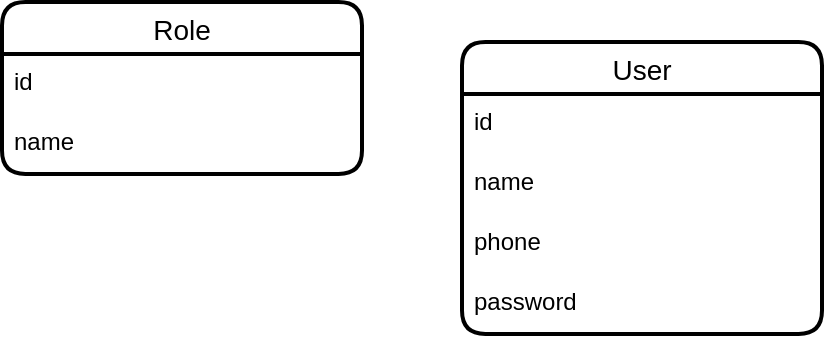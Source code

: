 <mxfile version="24.5.5" type="github">
  <diagram name="Страница — 1" id="V5JiSj_Rh7o43LOnUr3H">
    <mxGraphModel dx="2790" dy="614" grid="1" gridSize="10" guides="1" tooltips="1" connect="1" arrows="1" fold="1" page="1" pageScale="1" pageWidth="827" pageHeight="1169" math="0" shadow="0">
      <root>
        <mxCell id="0" />
        <mxCell id="1" parent="0" />
        <mxCell id="bqwLV_UvMLzOqP7b5uIp-1" value="User" style="swimlane;fontStyle=0;childLayout=stackLayout;horizontal=1;startSize=26;horizontalStack=0;resizeParent=1;resizeParentMax=0;resizeLast=0;collapsible=1;marginBottom=0;align=center;fontSize=14;strokeWidth=2;rounded=1;shadow=0;glass=0;swimlaneLine=1;labelBackgroundColor=none;labelBorderColor=none;textShadow=0;" vertex="1" parent="1">
          <mxGeometry x="-660" y="420" width="180" height="146" as="geometry" />
        </mxCell>
        <mxCell id="bqwLV_UvMLzOqP7b5uIp-2" value="id" style="text;strokeColor=none;fillColor=none;spacingLeft=4;spacingRight=4;overflow=hidden;rotatable=0;points=[[0,0.5],[1,0.5]];portConstraint=eastwest;fontSize=12;whiteSpace=wrap;html=1;" vertex="1" parent="bqwLV_UvMLzOqP7b5uIp-1">
          <mxGeometry y="26" width="180" height="30" as="geometry" />
        </mxCell>
        <mxCell id="bqwLV_UvMLzOqP7b5uIp-3" value="name" style="text;strokeColor=none;fillColor=none;spacingLeft=4;spacingRight=4;overflow=hidden;rotatable=0;points=[[0,0.5],[1,0.5]];portConstraint=eastwest;fontSize=12;whiteSpace=wrap;html=1;" vertex="1" parent="bqwLV_UvMLzOqP7b5uIp-1">
          <mxGeometry y="56" width="180" height="30" as="geometry" />
        </mxCell>
        <mxCell id="bqwLV_UvMLzOqP7b5uIp-4" value="phone" style="text;strokeColor=none;fillColor=none;spacingLeft=4;spacingRight=4;overflow=hidden;rotatable=0;points=[[0,0.5],[1,0.5]];portConstraint=eastwest;fontSize=12;whiteSpace=wrap;html=1;" vertex="1" parent="bqwLV_UvMLzOqP7b5uIp-1">
          <mxGeometry y="86" width="180" height="30" as="geometry" />
        </mxCell>
        <mxCell id="bqwLV_UvMLzOqP7b5uIp-5" value="password" style="text;strokeColor=none;fillColor=none;spacingLeft=4;spacingRight=4;overflow=hidden;rotatable=0;points=[[0,0.5],[1,0.5]];portConstraint=eastwest;fontSize=12;whiteSpace=wrap;html=1;" vertex="1" parent="bqwLV_UvMLzOqP7b5uIp-1">
          <mxGeometry y="116" width="180" height="30" as="geometry" />
        </mxCell>
        <mxCell id="bqwLV_UvMLzOqP7b5uIp-7" value="Role" style="swimlane;fontStyle=0;childLayout=stackLayout;horizontal=1;startSize=26;horizontalStack=0;resizeParent=1;resizeParentMax=0;resizeLast=0;collapsible=1;marginBottom=0;align=center;fontSize=14;strokeWidth=2;rounded=1;shadow=0;glass=0;swimlaneLine=1;labelBackgroundColor=none;labelBorderColor=none;textShadow=0;" vertex="1" parent="1">
          <mxGeometry x="-890" y="400" width="180" height="86" as="geometry" />
        </mxCell>
        <mxCell id="bqwLV_UvMLzOqP7b5uIp-8" value="id" style="text;strokeColor=none;fillColor=none;spacingLeft=4;spacingRight=4;overflow=hidden;rotatable=0;points=[[0,0.5],[1,0.5]];portConstraint=eastwest;fontSize=12;whiteSpace=wrap;html=1;" vertex="1" parent="bqwLV_UvMLzOqP7b5uIp-7">
          <mxGeometry y="26" width="180" height="30" as="geometry" />
        </mxCell>
        <mxCell id="bqwLV_UvMLzOqP7b5uIp-9" value="name" style="text;strokeColor=none;fillColor=none;spacingLeft=4;spacingRight=4;overflow=hidden;rotatable=0;points=[[0,0.5],[1,0.5]];portConstraint=eastwest;fontSize=12;whiteSpace=wrap;html=1;" vertex="1" parent="bqwLV_UvMLzOqP7b5uIp-7">
          <mxGeometry y="56" width="180" height="30" as="geometry" />
        </mxCell>
      </root>
    </mxGraphModel>
  </diagram>
</mxfile>
